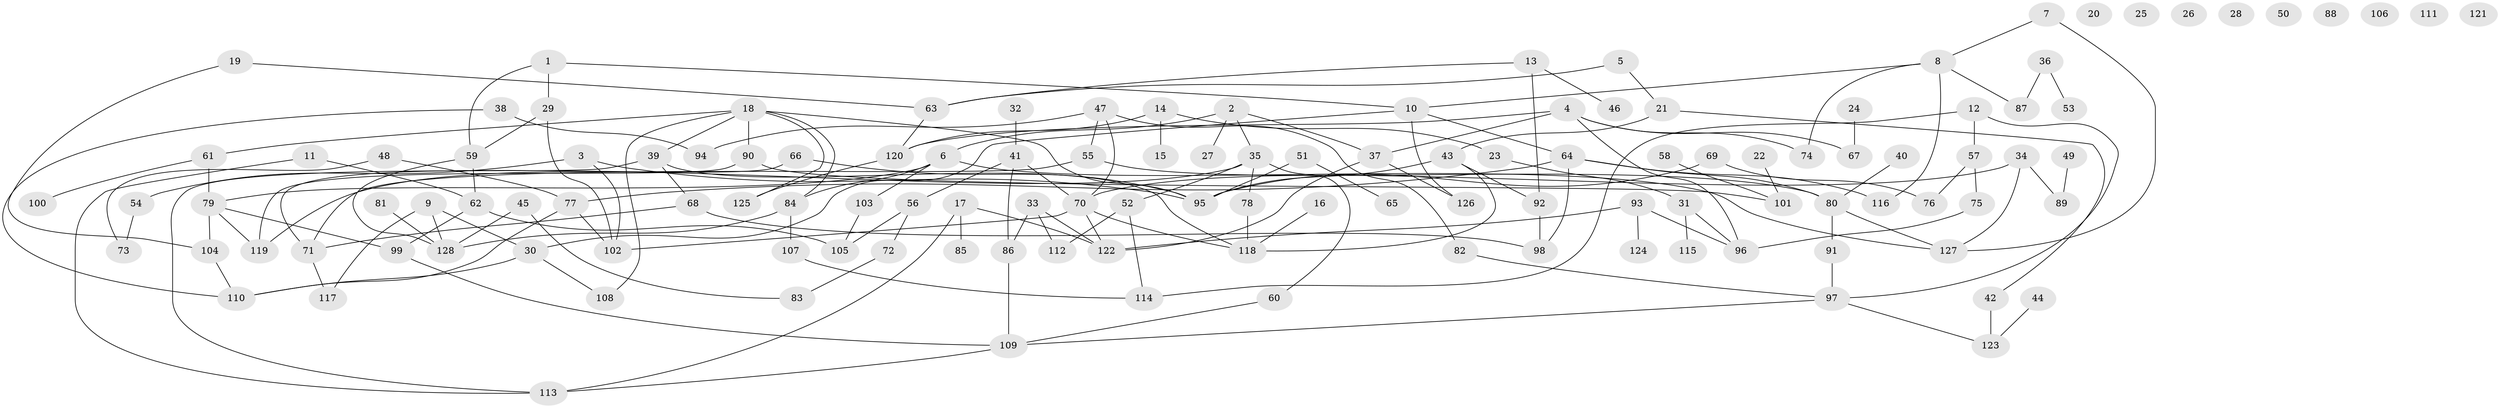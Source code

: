 // coarse degree distribution, {14: 0.03125, 6: 0.046875, 5: 0.109375, 11: 0.015625, 3: 0.109375, 2: 0.234375, 9: 0.015625, 1: 0.15625, 4: 0.125, 0: 0.140625, 8: 0.015625}
// Generated by graph-tools (version 1.1) at 2025/16/03/04/25 18:16:36]
// undirected, 128 vertices, 170 edges
graph export_dot {
graph [start="1"]
  node [color=gray90,style=filled];
  1;
  2;
  3;
  4;
  5;
  6;
  7;
  8;
  9;
  10;
  11;
  12;
  13;
  14;
  15;
  16;
  17;
  18;
  19;
  20;
  21;
  22;
  23;
  24;
  25;
  26;
  27;
  28;
  29;
  30;
  31;
  32;
  33;
  34;
  35;
  36;
  37;
  38;
  39;
  40;
  41;
  42;
  43;
  44;
  45;
  46;
  47;
  48;
  49;
  50;
  51;
  52;
  53;
  54;
  55;
  56;
  57;
  58;
  59;
  60;
  61;
  62;
  63;
  64;
  65;
  66;
  67;
  68;
  69;
  70;
  71;
  72;
  73;
  74;
  75;
  76;
  77;
  78;
  79;
  80;
  81;
  82;
  83;
  84;
  85;
  86;
  87;
  88;
  89;
  90;
  91;
  92;
  93;
  94;
  95;
  96;
  97;
  98;
  99;
  100;
  101;
  102;
  103;
  104;
  105;
  106;
  107;
  108;
  109;
  110;
  111;
  112;
  113;
  114;
  115;
  116;
  117;
  118;
  119;
  120;
  121;
  122;
  123;
  124;
  125;
  126;
  127;
  128;
  1 -- 10;
  1 -- 29;
  1 -- 59;
  2 -- 6;
  2 -- 27;
  2 -- 35;
  2 -- 37;
  3 -- 54;
  3 -- 95;
  3 -- 102;
  4 -- 37;
  4 -- 67;
  4 -- 74;
  4 -- 96;
  4 -- 120;
  5 -- 21;
  5 -- 63;
  6 -- 79;
  6 -- 84;
  6 -- 103;
  6 -- 127;
  7 -- 8;
  7 -- 127;
  8 -- 10;
  8 -- 74;
  8 -- 87;
  8 -- 116;
  9 -- 30;
  9 -- 117;
  9 -- 128;
  10 -- 30;
  10 -- 64;
  10 -- 126;
  11 -- 62;
  11 -- 113;
  12 -- 57;
  12 -- 97;
  12 -- 114;
  13 -- 46;
  13 -- 63;
  13 -- 92;
  14 -- 15;
  14 -- 23;
  14 -- 120;
  16 -- 118;
  17 -- 85;
  17 -- 113;
  17 -- 122;
  18 -- 39;
  18 -- 61;
  18 -- 84;
  18 -- 90;
  18 -- 95;
  18 -- 108;
  18 -- 125;
  19 -- 63;
  19 -- 104;
  21 -- 42;
  21 -- 43;
  22 -- 101;
  23 -- 31;
  24 -- 67;
  29 -- 59;
  29 -- 102;
  30 -- 108;
  30 -- 110;
  31 -- 96;
  31 -- 115;
  32 -- 41;
  33 -- 86;
  33 -- 112;
  33 -- 122;
  34 -- 70;
  34 -- 89;
  34 -- 127;
  35 -- 52;
  35 -- 60;
  35 -- 78;
  35 -- 119;
  36 -- 53;
  36 -- 87;
  37 -- 122;
  37 -- 126;
  38 -- 94;
  38 -- 110;
  39 -- 68;
  39 -- 113;
  39 -- 118;
  40 -- 80;
  41 -- 56;
  41 -- 70;
  41 -- 86;
  42 -- 123;
  43 -- 92;
  43 -- 95;
  43 -- 118;
  44 -- 123;
  45 -- 83;
  45 -- 128;
  47 -- 55;
  47 -- 70;
  47 -- 82;
  47 -- 94;
  48 -- 73;
  48 -- 77;
  49 -- 89;
  51 -- 65;
  51 -- 95;
  52 -- 112;
  52 -- 114;
  54 -- 73;
  55 -- 71;
  55 -- 80;
  56 -- 72;
  56 -- 105;
  57 -- 75;
  57 -- 76;
  58 -- 101;
  59 -- 62;
  59 -- 128;
  60 -- 109;
  61 -- 79;
  61 -- 100;
  62 -- 99;
  62 -- 105;
  63 -- 120;
  64 -- 77;
  64 -- 80;
  64 -- 98;
  64 -- 116;
  66 -- 71;
  66 -- 95;
  68 -- 71;
  68 -- 98;
  69 -- 76;
  69 -- 95;
  70 -- 102;
  70 -- 118;
  70 -- 122;
  71 -- 117;
  72 -- 83;
  75 -- 96;
  77 -- 102;
  77 -- 110;
  78 -- 118;
  79 -- 99;
  79 -- 104;
  79 -- 119;
  80 -- 91;
  80 -- 127;
  81 -- 128;
  82 -- 97;
  84 -- 107;
  84 -- 128;
  86 -- 109;
  90 -- 101;
  90 -- 119;
  91 -- 97;
  92 -- 98;
  93 -- 96;
  93 -- 122;
  93 -- 124;
  97 -- 109;
  97 -- 123;
  99 -- 109;
  103 -- 105;
  104 -- 110;
  107 -- 114;
  109 -- 113;
  120 -- 125;
}
